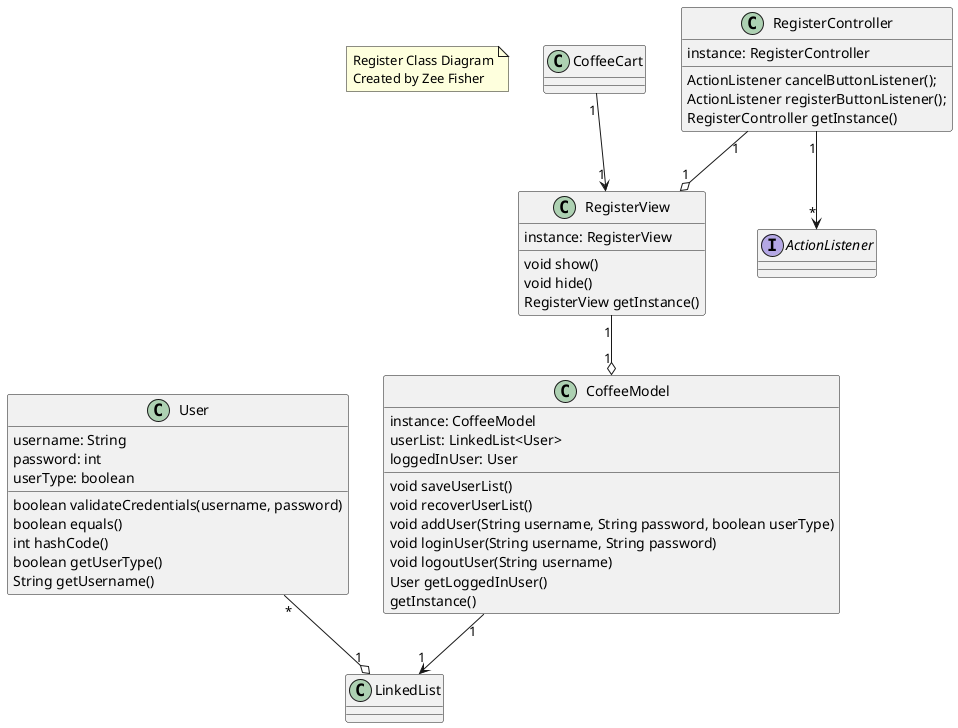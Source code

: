 @startuml

note as owner
Register Class Diagram
Created by Zee Fisher
end note

class User {
	username: String
	password: int
	userType: boolean
	boolean validateCredentials(username, password)
	boolean equals() 
	int hashCode()
	boolean getUserType()
	String getUsername()
}

class CoffeeModel {
	instance: CoffeeModel
	userList: LinkedList<User>
	loggedInUser: User
	void saveUserList()
	void recoverUserList()
	void addUser(String username, String password, boolean userType)	
	void loginUser(String username, String password)
	void logoutUser(String username)
	User getLoggedInUser()
	getInstance()
}

class RegisterView {
	instance: RegisterView
	void show()
	void hide()
	RegisterView getInstance()
}

class RegisterController {
	instance: RegisterController
	ActionListener cancelButtonListener();
	ActionListener registerButtonListener();
	RegisterController getInstance()
}

interface ActionListener

class LinkedList

CoffeeCart "1" --> "1" RegisterView
CoffeeModel "1" --> "1" LinkedList
User "*" --o "1" LinkedList
RegisterController "1" --o "1" RegisterView
RegisterController "1" --> "*" ActionListener
RegisterView "1" --o "1" CoffeeModel 

@enduml

